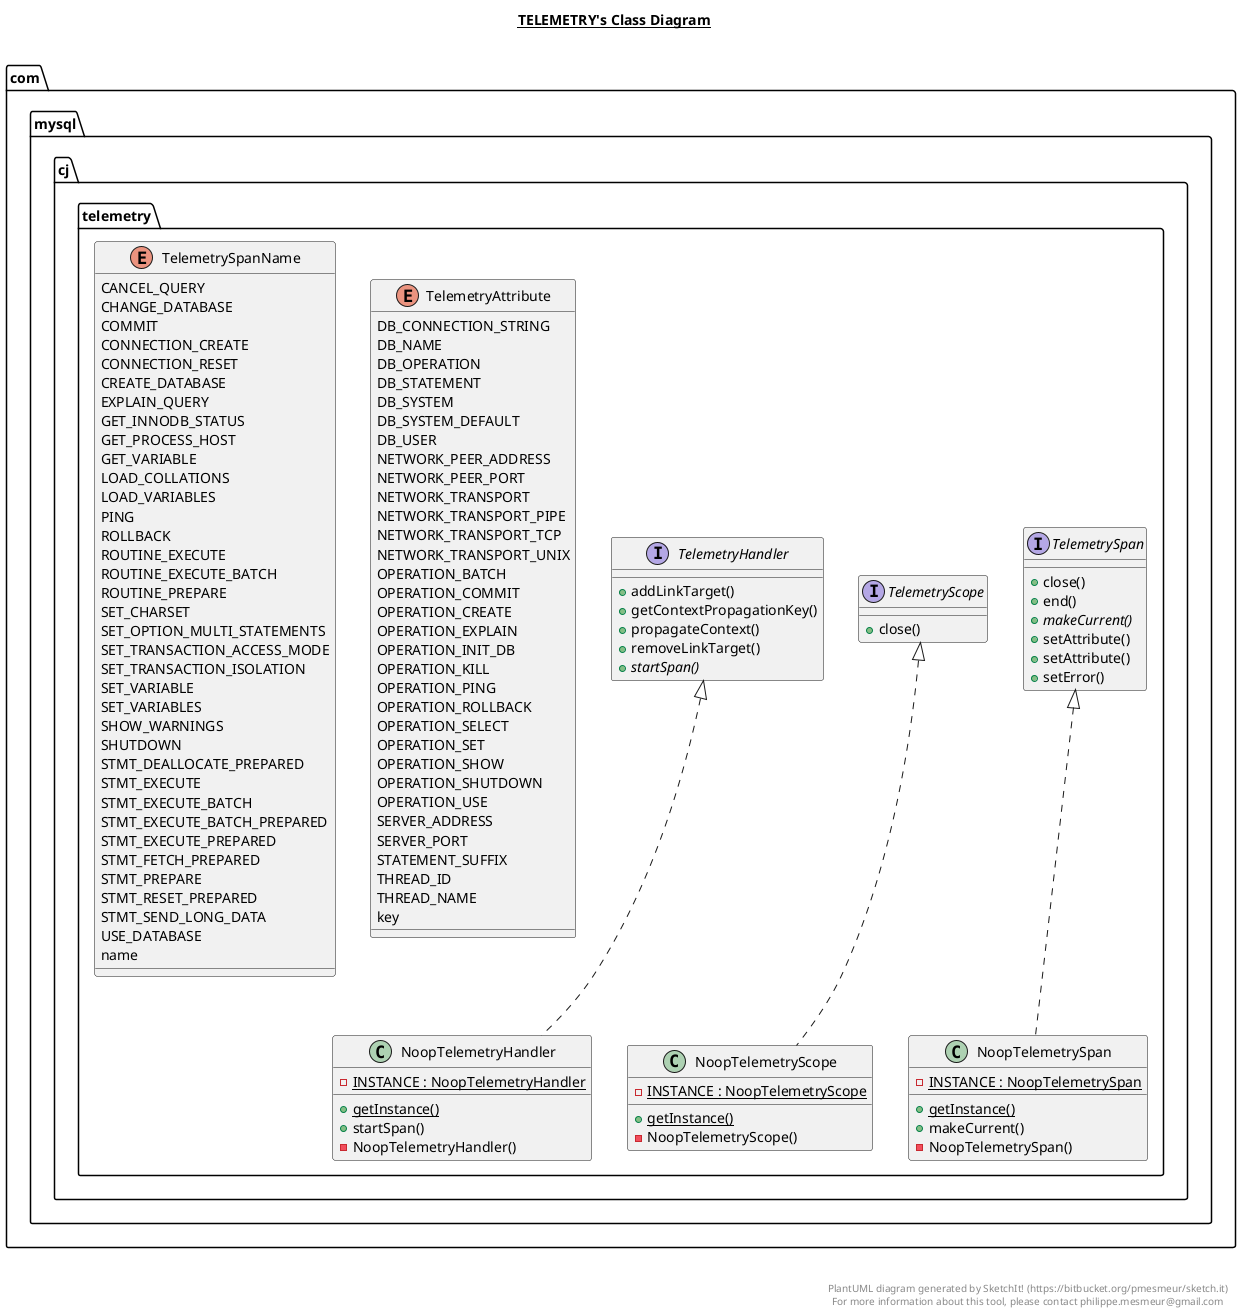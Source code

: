 @startuml

title __TELEMETRY's Class Diagram__\n

  namespace com.mysql.cj {
    namespace telemetry {
      class com.mysql.cj.telemetry.NoopTelemetryHandler {
          {static} - INSTANCE : NoopTelemetryHandler
          {static} + getInstance()
          + startSpan()
          - NoopTelemetryHandler()
      }
    }
  }
  

  namespace com.mysql.cj {
    namespace telemetry {
      class com.mysql.cj.telemetry.NoopTelemetryScope {
          {static} - INSTANCE : NoopTelemetryScope
          {static} + getInstance()
          - NoopTelemetryScope()
      }
    }
  }
  

  namespace com.mysql.cj {
    namespace telemetry {
      class com.mysql.cj.telemetry.NoopTelemetrySpan {
          {static} - INSTANCE : NoopTelemetrySpan
          {static} + getInstance()
          + makeCurrent()
          - NoopTelemetrySpan()
      }
    }
  }
  

  namespace com.mysql.cj {
    namespace telemetry {
      enum TelemetryAttribute {
        DB_CONNECTION_STRING
        DB_NAME
        DB_OPERATION
        DB_STATEMENT
        DB_SYSTEM
        DB_SYSTEM_DEFAULT
        DB_USER
        NETWORK_PEER_ADDRESS
        NETWORK_PEER_PORT
        NETWORK_TRANSPORT
        NETWORK_TRANSPORT_PIPE
        NETWORK_TRANSPORT_TCP
        NETWORK_TRANSPORT_UNIX
        OPERATION_BATCH
        OPERATION_COMMIT
        OPERATION_CREATE
        OPERATION_EXPLAIN
        OPERATION_INIT_DB
        OPERATION_KILL
        OPERATION_PING
        OPERATION_ROLLBACK
        OPERATION_SELECT
        OPERATION_SET
        OPERATION_SHOW
        OPERATION_SHUTDOWN
        OPERATION_USE
        SERVER_ADDRESS
        SERVER_PORT
        STATEMENT_SUFFIX
        THREAD_ID
        THREAD_NAME
        key
      }
    }
  }
  

  namespace com.mysql.cj {
    namespace telemetry {
      interface com.mysql.cj.telemetry.TelemetryHandler {
          + addLinkTarget()
          + getContextPropagationKey()
          + propagateContext()
          + removeLinkTarget()
          {abstract} + startSpan()
      }
    }
  }
  

  namespace com.mysql.cj {
    namespace telemetry {
      interface com.mysql.cj.telemetry.TelemetryScope {
          + close()
      }
    }
  }
  

  namespace com.mysql.cj {
    namespace telemetry {
      interface com.mysql.cj.telemetry.TelemetrySpan {
          + close()
          + end()
          {abstract} + makeCurrent()
          + setAttribute()
          + setAttribute()
          + setError()
      }
    }
  }
  

  namespace com.mysql.cj {
    namespace telemetry {
      enum TelemetrySpanName {
        CANCEL_QUERY
        CHANGE_DATABASE
        COMMIT
        CONNECTION_CREATE
        CONNECTION_RESET
        CREATE_DATABASE
        EXPLAIN_QUERY
        GET_INNODB_STATUS
        GET_PROCESS_HOST
        GET_VARIABLE
        LOAD_COLLATIONS
        LOAD_VARIABLES
        PING
        ROLLBACK
        ROUTINE_EXECUTE
        ROUTINE_EXECUTE_BATCH
        ROUTINE_PREPARE
        SET_CHARSET
        SET_OPTION_MULTI_STATEMENTS
        SET_TRANSACTION_ACCESS_MODE
        SET_TRANSACTION_ISOLATION
        SET_VARIABLE
        SET_VARIABLES
        SHOW_WARNINGS
        SHUTDOWN
        STMT_DEALLOCATE_PREPARED
        STMT_EXECUTE
        STMT_EXECUTE_BATCH
        STMT_EXECUTE_BATCH_PREPARED
        STMT_EXECUTE_PREPARED
        STMT_FETCH_PREPARED
        STMT_PREPARE
        STMT_RESET_PREPARED
        STMT_SEND_LONG_DATA
        USE_DATABASE
        name
      }
    }
  }
  

  com.mysql.cj.telemetry.NoopTelemetryHandler .up.|> com.mysql.cj.telemetry.TelemetryHandler
  com.mysql.cj.telemetry.NoopTelemetryScope .up.|> com.mysql.cj.telemetry.TelemetryScope
  com.mysql.cj.telemetry.NoopTelemetrySpan .up.|> com.mysql.cj.telemetry.TelemetrySpan


right footer


PlantUML diagram generated by SketchIt! (https://bitbucket.org/pmesmeur/sketch.it)
For more information about this tool, please contact philippe.mesmeur@gmail.com
endfooter

@enduml

